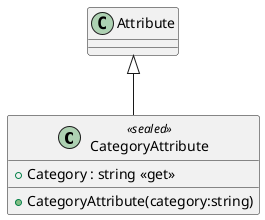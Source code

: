@startuml
class CategoryAttribute <<sealed>> {
    + Category : string <<get>>
    + CategoryAttribute(category:string)
}
Attribute <|-- CategoryAttribute
@enduml
